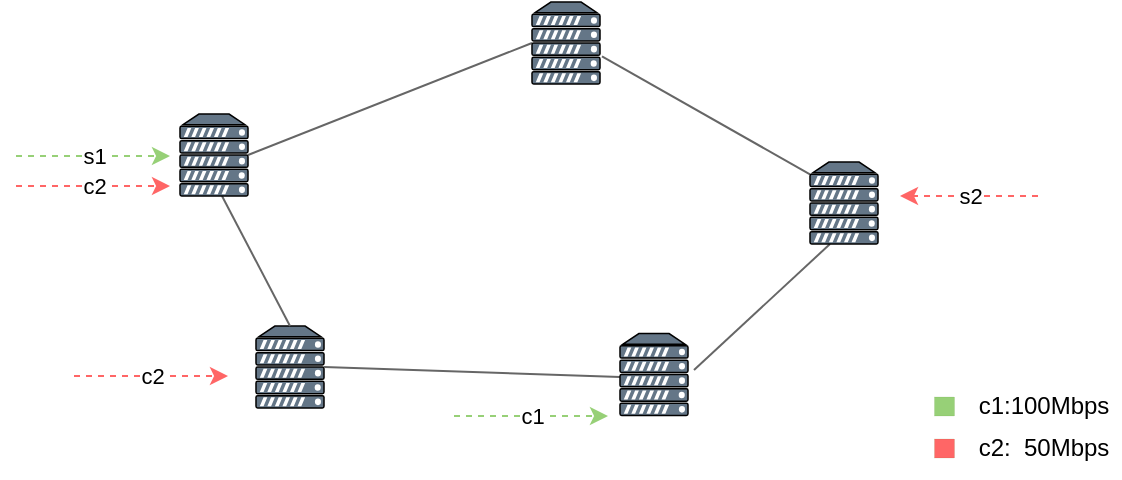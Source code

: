 <mxfile version="20.8.20" type="github">
  <diagram id="cmyu2CPnNLxLO0Smeh7c" name="第 1 页">
    <mxGraphModel dx="812" dy="492" grid="0" gridSize="10" guides="1" tooltips="1" connect="1" arrows="1" fold="1" page="1" pageScale="1" pageWidth="827" pageHeight="1169" background="none" math="0" shadow="0">
      <root>
        <mxCell id="0" />
        <mxCell id="1" parent="0" />
        <mxCell id="oUBLhN4DjLoy9qspo_FG-3" value="" style="verticalAlign=top;verticalLabelPosition=bottom;labelPosition=center;align=center;html=1;outlineConnect=0;fillColor=#647687;strokeColor=default;gradientDirection=north;strokeWidth=1;shape=mxgraph.networks.server;fontColor=#ffffff;" parent="1" vertex="1">
          <mxGeometry x="251" y="401" width="34" height="41" as="geometry" />
        </mxCell>
        <mxCell id="oUBLhN4DjLoy9qspo_FG-11" value="" style="endArrow=classic;html=1;rounded=0;dashed=1;strokeColor=#97D077;" parent="1" edge="1">
          <mxGeometry relative="1" as="geometry">
            <mxPoint x="131" y="316" as="sourcePoint" />
            <mxPoint x="208" y="316" as="targetPoint" />
            <Array as="points">
              <mxPoint x="158" y="316" />
            </Array>
          </mxGeometry>
        </mxCell>
        <mxCell id="oUBLhN4DjLoy9qspo_FG-12" value="s1" style="edgeLabel;resizable=0;html=1;align=center;verticalAlign=middle;dashed=1;dashPattern=1 4;strokeColor=default;strokeWidth=1;fillColor=#97D077;" parent="oUBLhN4DjLoy9qspo_FG-11" connectable="0" vertex="1">
          <mxGeometry relative="1" as="geometry" />
        </mxCell>
        <mxCell id="oUBLhN4DjLoy9qspo_FG-15" value="" style="endArrow=none;startArrow=none;html=1;rounded=0;fillColor=#f5f5f5;gradientColor=#b3b3b3;strokeColor=#666666;entryX=0;entryY=0.5;entryDx=0;entryDy=0;entryPerimeter=0;endFill=0;startFill=0;exitX=1;exitY=0.5;exitDx=0;exitDy=0;exitPerimeter=0;" parent="1" source="Gp24lkJ9uH3l0yUOlWYL-1" target="Gp24lkJ9uH3l0yUOlWYL-3" edge="1">
          <mxGeometry width="50" height="50" relative="1" as="geometry">
            <mxPoint x="251" y="309.702" as="sourcePoint" />
            <mxPoint x="390" y="262.298" as="targetPoint" />
          </mxGeometry>
        </mxCell>
        <mxCell id="oUBLhN4DjLoy9qspo_FG-16" value="" style="endArrow=none;startArrow=none;html=1;rounded=0;strokeColor=#666666;entryX=0.5;entryY=1;entryDx=0;entryDy=0;entryPerimeter=0;exitX=0.5;exitY=0;exitDx=0;exitDy=0;exitPerimeter=0;fillColor=#f5f5f5;gradientColor=#b3b3b3;startFill=0;endFill=0;" parent="1" source="oUBLhN4DjLoy9qspo_FG-3" edge="1">
          <mxGeometry width="50" height="50" relative="1" as="geometry">
            <mxPoint x="223" y="386" as="sourcePoint" />
            <mxPoint x="234" y="336" as="targetPoint" />
          </mxGeometry>
        </mxCell>
        <mxCell id="oUBLhN4DjLoy9qspo_FG-17" value="" style="endArrow=none;startArrow=none;html=1;rounded=0;strokeColor=#666666;entryX=0;entryY=0.5;entryDx=0;entryDy=0;entryPerimeter=0;exitX=1;exitY=0.5;exitDx=0;exitDy=0;exitPerimeter=0;fillColor=#f5f5f5;gradientColor=#b3b3b3;endFill=0;startFill=0;" parent="1" source="oUBLhN4DjLoy9qspo_FG-3" edge="1">
          <mxGeometry width="50" height="50" relative="1" as="geometry">
            <mxPoint x="278" y="411" as="sourcePoint" />
            <mxPoint x="433" y="426.5" as="targetPoint" />
          </mxGeometry>
        </mxCell>
        <mxCell id="oUBLhN4DjLoy9qspo_FG-18" value="" style="endArrow=none;startArrow=none;html=1;rounded=0;strokeColor=#666666;exitX=0.5;exitY=1;exitDx=0;exitDy=0;exitPerimeter=0;fillColor=#f5f5f5;gradientColor=#b3b3b3;startFill=0;endFill=0;" parent="1" edge="1">
          <mxGeometry width="50" height="50" relative="1" as="geometry">
            <mxPoint x="538" y="360" as="sourcePoint" />
            <mxPoint x="470" y="423" as="targetPoint" />
          </mxGeometry>
        </mxCell>
        <mxCell id="oUBLhN4DjLoy9qspo_FG-19" value="" style="endArrow=none;startArrow=none;html=1;rounded=0;strokeColor=#666666;fillColor=#f5f5f5;gradientColor=#b3b3b3;entryX=0;entryY=0.15;entryDx=0;entryDy=0;entryPerimeter=0;startFill=0;endFill=0;" parent="1" target="Gp24lkJ9uH3l0yUOlWYL-6" edge="1">
          <mxGeometry width="50" height="50" relative="1" as="geometry">
            <mxPoint x="424" y="266.214" as="sourcePoint" />
            <mxPoint x="530" y="326.786" as="targetPoint" />
          </mxGeometry>
        </mxCell>
        <mxCell id="oUBLhN4DjLoy9qspo_FG-20" value="" style="endArrow=classic;html=1;rounded=0;dashed=1;strokeColor=#FF6666;" parent="1" edge="1">
          <mxGeometry relative="1" as="geometry">
            <mxPoint x="160" y="426" as="sourcePoint" />
            <mxPoint x="237" y="426" as="targetPoint" />
            <Array as="points">
              <mxPoint x="187" y="426" />
            </Array>
          </mxGeometry>
        </mxCell>
        <mxCell id="oUBLhN4DjLoy9qspo_FG-21" value="c2" style="edgeLabel;resizable=0;html=1;align=center;verticalAlign=middle;dashed=1;dashPattern=1 4;strokeColor=default;strokeWidth=1;fillColor=#97D077;" parent="oUBLhN4DjLoy9qspo_FG-20" connectable="0" vertex="1">
          <mxGeometry relative="1" as="geometry" />
        </mxCell>
        <mxCell id="oUBLhN4DjLoy9qspo_FG-22" value="" style="endArrow=classic;html=1;rounded=0;dashed=1;strokeColor=#97D077;" parent="1" edge="1">
          <mxGeometry relative="1" as="geometry">
            <mxPoint x="350" y="446" as="sourcePoint" />
            <mxPoint x="427" y="446" as="targetPoint" />
            <Array as="points">
              <mxPoint x="377" y="446" />
            </Array>
          </mxGeometry>
        </mxCell>
        <mxCell id="oUBLhN4DjLoy9qspo_FG-23" value="c1" style="edgeLabel;resizable=0;html=1;align=center;verticalAlign=middle;dashed=1;dashPattern=1 4;strokeColor=default;strokeWidth=1;fillColor=#97D077;" parent="oUBLhN4DjLoy9qspo_FG-22" connectable="0" vertex="1">
          <mxGeometry relative="1" as="geometry" />
        </mxCell>
        <mxCell id="oUBLhN4DjLoy9qspo_FG-25" value="" style="endArrow=classic;html=1;rounded=0;dashed=1;strokeColor=#FF6666;" parent="1" edge="1">
          <mxGeometry relative="1" as="geometry">
            <mxPoint x="131" y="331" as="sourcePoint" />
            <mxPoint x="208" y="331" as="targetPoint" />
            <Array as="points">
              <mxPoint x="158" y="331" />
            </Array>
          </mxGeometry>
        </mxCell>
        <mxCell id="oUBLhN4DjLoy9qspo_FG-26" value="c2" style="edgeLabel;resizable=0;html=1;align=center;verticalAlign=middle;dashed=1;dashPattern=1 4;strokeColor=default;strokeWidth=1;fillColor=#97D077;" parent="oUBLhN4DjLoy9qspo_FG-25" connectable="0" vertex="1">
          <mxGeometry relative="1" as="geometry" />
        </mxCell>
        <mxCell id="oUBLhN4DjLoy9qspo_FG-27" value="" style="endArrow=classic;html=1;rounded=0;dashed=1;strokeColor=#FF6666;" parent="1" edge="1">
          <mxGeometry relative="1" as="geometry">
            <mxPoint x="642" y="336" as="sourcePoint" />
            <mxPoint x="573" y="336" as="targetPoint" />
            <Array as="points">
              <mxPoint x="622" y="336" />
              <mxPoint x="599" y="336" />
            </Array>
          </mxGeometry>
        </mxCell>
        <mxCell id="oUBLhN4DjLoy9qspo_FG-28" value="s2" style="edgeLabel;resizable=0;html=1;align=center;verticalAlign=middle;dashed=1;dashPattern=1 4;strokeColor=default;strokeWidth=1;fillColor=#97D077;" parent="oUBLhN4DjLoy9qspo_FG-27" connectable="0" vertex="1">
          <mxGeometry relative="1" as="geometry" />
        </mxCell>
        <mxCell id="oUBLhN4DjLoy9qspo_FG-30" value="c1:100Mbps" style="text;html=1;strokeColor=none;fillColor=none;align=center;verticalAlign=middle;whiteSpace=wrap;rounded=0;opacity=10;" parent="1" vertex="1">
          <mxGeometry x="615" y="426" width="60" height="30" as="geometry" />
        </mxCell>
        <mxCell id="oUBLhN4DjLoy9qspo_FG-31" value="c2:&amp;nbsp; 50Mbps" style="text;html=1;strokeColor=none;fillColor=none;align=center;verticalAlign=middle;whiteSpace=wrap;rounded=0;opacity=10;" parent="1" vertex="1">
          <mxGeometry x="607.25" y="447" width="75.5" height="30" as="geometry" />
        </mxCell>
        <mxCell id="oUBLhN4DjLoy9qspo_FG-35" value="" style="rounded=0;whiteSpace=wrap;html=1;strokeColor=#2D7600;strokeWidth=0;fillColor=#97D077;fontColor=#ffffff;gradientColor=none;" parent="1" vertex="1">
          <mxGeometry x="590" y="436.25" width="10" height="9.5" as="geometry" />
        </mxCell>
        <mxCell id="oUBLhN4DjLoy9qspo_FG-36" value="" style="rounded=0;whiteSpace=wrap;html=1;strokeColor=#2D7600;strokeWidth=0;fillColor=#FF6666;fontColor=#ffffff;gradientColor=none;" parent="1" vertex="1">
          <mxGeometry x="590" y="457.25" width="10" height="9.5" as="geometry" />
        </mxCell>
        <mxCell id="Gp24lkJ9uH3l0yUOlWYL-1" value="" style="verticalAlign=top;verticalLabelPosition=bottom;labelPosition=center;align=center;html=1;outlineConnect=0;fillColor=#647687;strokeColor=default;gradientDirection=north;strokeWidth=1;shape=mxgraph.networks.server;fontColor=#ffffff;" vertex="1" parent="1">
          <mxGeometry x="213" y="295" width="34" height="41" as="geometry" />
        </mxCell>
        <mxCell id="Gp24lkJ9uH3l0yUOlWYL-3" value="" style="verticalAlign=top;verticalLabelPosition=bottom;labelPosition=center;align=center;html=1;outlineConnect=0;fillColor=#647687;strokeColor=default;gradientDirection=north;strokeWidth=1;shape=mxgraph.networks.server;fontColor=#ffffff;" vertex="1" parent="1">
          <mxGeometry x="389" y="239" width="34" height="41" as="geometry" />
        </mxCell>
        <mxCell id="Gp24lkJ9uH3l0yUOlWYL-6" value="" style="verticalAlign=top;verticalLabelPosition=bottom;labelPosition=center;align=center;html=1;outlineConnect=0;fillColor=#647687;strokeColor=default;gradientDirection=north;strokeWidth=1;shape=mxgraph.networks.server;fontColor=#ffffff;" vertex="1" parent="1">
          <mxGeometry x="528" y="319" width="34" height="41" as="geometry" />
        </mxCell>
        <mxCell id="Gp24lkJ9uH3l0yUOlWYL-7" value="" style="verticalAlign=top;verticalLabelPosition=bottom;labelPosition=center;align=center;html=1;outlineConnect=0;fillColor=#647687;strokeColor=default;gradientDirection=north;strokeWidth=1;shape=mxgraph.networks.server;fontColor=#ffffff;" vertex="1" parent="1">
          <mxGeometry x="433" y="404.75" width="34" height="41" as="geometry" />
        </mxCell>
      </root>
    </mxGraphModel>
  </diagram>
</mxfile>
